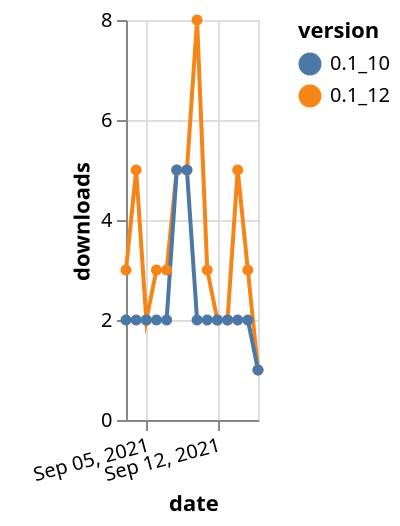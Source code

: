 {"$schema": "https://vega.github.io/schema/vega-lite/v5.json", "description": "A simple bar chart with embedded data.", "data": {"values": [{"date": "2021-09-03", "total": 3239, "delta": 3, "version": "0.1_12"}, {"date": "2021-09-04", "total": 3244, "delta": 5, "version": "0.1_12"}, {"date": "2021-09-05", "total": 3246, "delta": 2, "version": "0.1_12"}, {"date": "2021-09-06", "total": 3249, "delta": 3, "version": "0.1_12"}, {"date": "2021-09-07", "total": 3252, "delta": 3, "version": "0.1_12"}, {"date": "2021-09-08", "total": 3257, "delta": 5, "version": "0.1_12"}, {"date": "2021-09-09", "total": 3262, "delta": 5, "version": "0.1_12"}, {"date": "2021-09-10", "total": 3270, "delta": 8, "version": "0.1_12"}, {"date": "2021-09-11", "total": 3273, "delta": 3, "version": "0.1_12"}, {"date": "2021-09-12", "total": 3275, "delta": 2, "version": "0.1_12"}, {"date": "2021-09-13", "total": 3277, "delta": 2, "version": "0.1_12"}, {"date": "2021-09-14", "total": 3282, "delta": 5, "version": "0.1_12"}, {"date": "2021-09-15", "total": 3285, "delta": 3, "version": "0.1_12"}, {"date": "2021-09-16", "total": 3286, "delta": 1, "version": "0.1_12"}, {"date": "2021-09-03", "total": 3870, "delta": 2, "version": "0.1_10"}, {"date": "2021-09-04", "total": 3872, "delta": 2, "version": "0.1_10"}, {"date": "2021-09-05", "total": 3874, "delta": 2, "version": "0.1_10"}, {"date": "2021-09-06", "total": 3876, "delta": 2, "version": "0.1_10"}, {"date": "2021-09-07", "total": 3878, "delta": 2, "version": "0.1_10"}, {"date": "2021-09-08", "total": 3883, "delta": 5, "version": "0.1_10"}, {"date": "2021-09-09", "total": 3888, "delta": 5, "version": "0.1_10"}, {"date": "2021-09-10", "total": 3890, "delta": 2, "version": "0.1_10"}, {"date": "2021-09-11", "total": 3892, "delta": 2, "version": "0.1_10"}, {"date": "2021-09-12", "total": 3894, "delta": 2, "version": "0.1_10"}, {"date": "2021-09-13", "total": 3896, "delta": 2, "version": "0.1_10"}, {"date": "2021-09-14", "total": 3898, "delta": 2, "version": "0.1_10"}, {"date": "2021-09-15", "total": 3900, "delta": 2, "version": "0.1_10"}, {"date": "2021-09-16", "total": 3901, "delta": 1, "version": "0.1_10"}]}, "width": "container", "mark": {"type": "line", "point": {"filled": true}}, "encoding": {"x": {"field": "date", "type": "temporal", "timeUnit": "yearmonthdate", "title": "date", "axis": {"labelAngle": -15}}, "y": {"field": "delta", "type": "quantitative", "title": "downloads"}, "color": {"field": "version", "type": "nominal"}, "tooltip": {"field": "delta"}}}